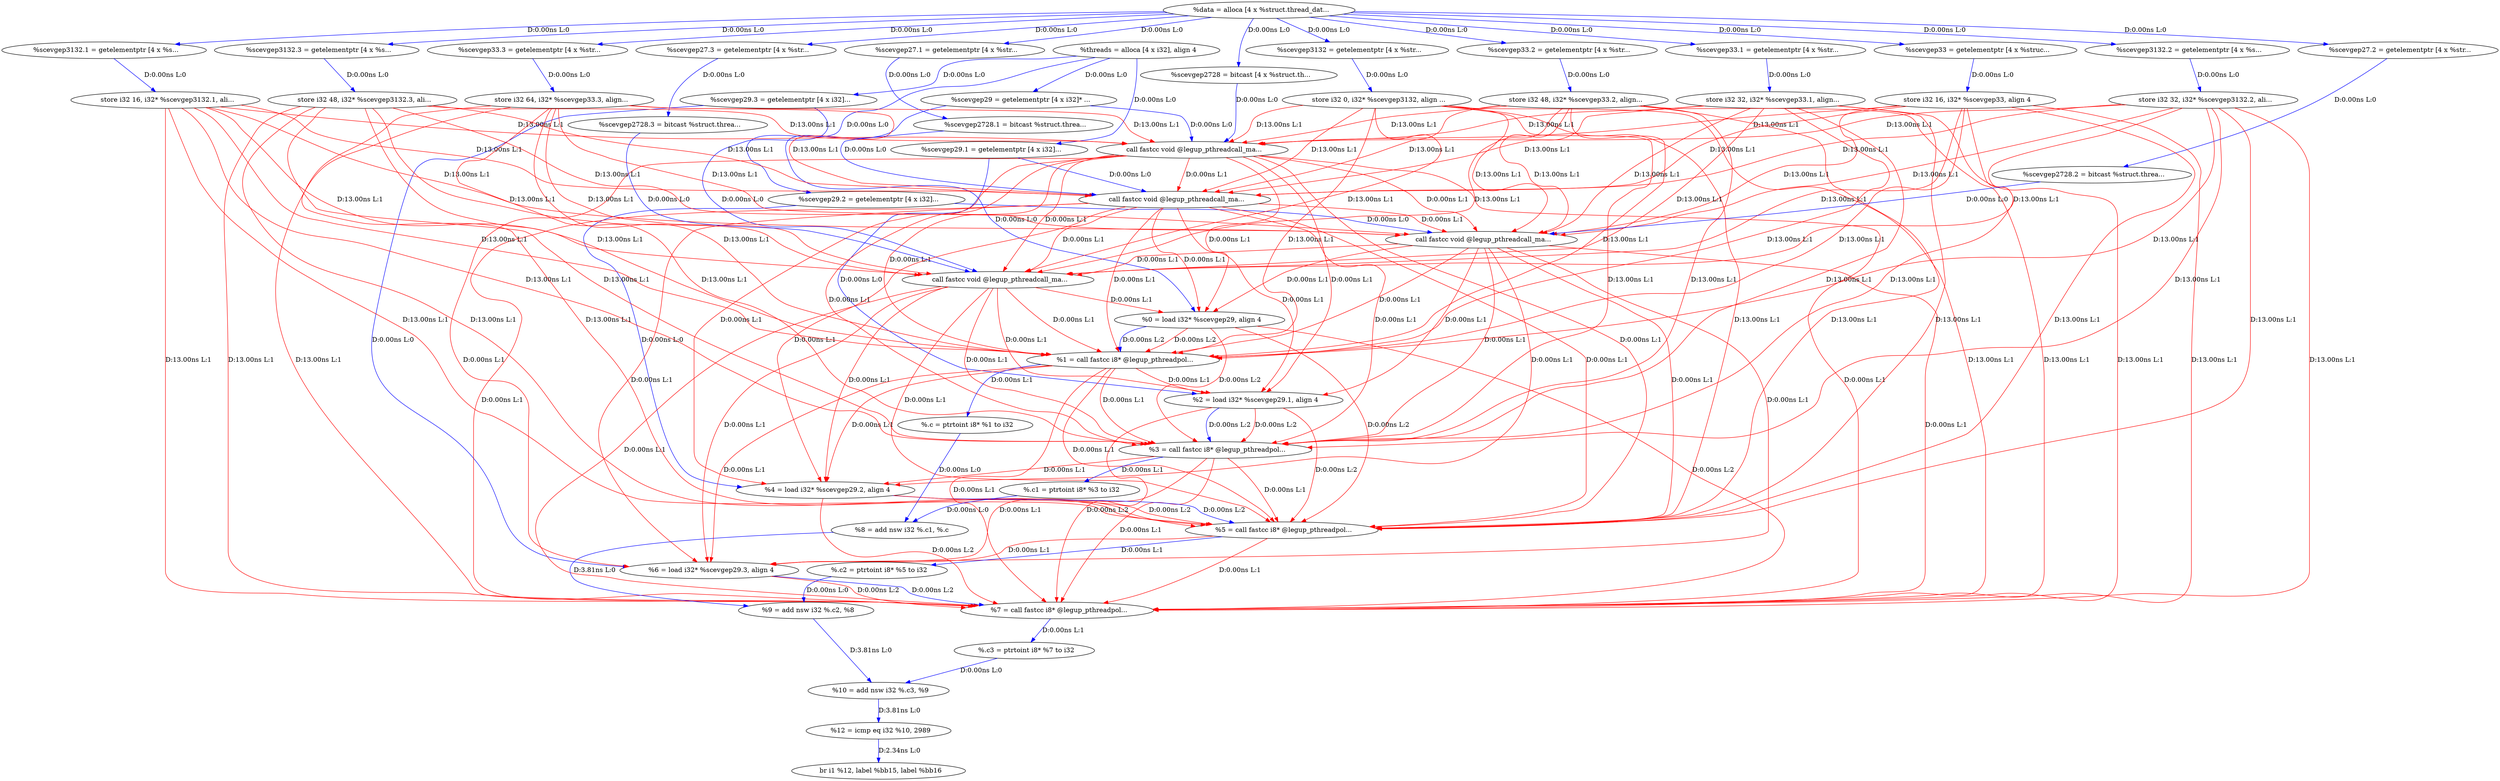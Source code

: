 digraph {
Node0xb1ba390[label="  %scevgep29.3 = getelementptr [4 x i32]..."];
Node0xb19b000[label="  %threads = alloca [4 x i32], align 4"];
Node0xb19b000 -> Node0xb1ba390[label="D:0.00ns L:0",color=blue];
Node0xb1ba110[label="  %scevgep29.2 = getelementptr [4 x i32]..."];
Node0xb19b000 -> Node0xb1ba110[label="D:0.00ns L:0",color=blue];
Node0xb1b9e90[label="  %scevgep29.1 = getelementptr [4 x i32]..."];
Node0xb19b000 -> Node0xb1b9e90[label="D:0.00ns L:0",color=blue];
Node0xb19abb0[label="  %scevgep29 = getelementptr [4 x i32]* ..."];
Node0xb19b000 -> Node0xb19abb0[label="D:0.00ns L:0",color=blue];
Node0xb1ba250[label="  %scevgep27.3 = getelementptr [4 x %str..."];
Node0xb19b0a0[label="  %data = alloca [4 x %struct.thread_dat..."];
Node0xb19b0a0 -> Node0xb1ba250[label="D:0.00ns L:0",color=blue];
Node0xb1b9fd0[label="  %scevgep27.2 = getelementptr [4 x %str..."];
Node0xb19b0a0 -> Node0xb1b9fd0[label="D:0.00ns L:0",color=blue];
Node0xb19acf0[label="  %scevgep27.1 = getelementptr [4 x %str..."];
Node0xb19b0a0 -> Node0xb19acf0[label="D:0.00ns L:0",color=blue];
Node0xb19ab10[label="  %scevgep2728 = bitcast [4 x %struct.th..."];
Node0xb19b0a0 -> Node0xb19ab10[label="D:0.00ns L:0",color=blue];
Node0xb19a9d0[label="  %scevgep33.3 = getelementptr [4 x %str..."];
Node0xb19b0a0 -> Node0xb19a9d0[label="D:0.00ns L:0",color=blue];
Node0xb19a890[label="  %scevgep3132.3 = getelementptr [4 x %s..."];
Node0xb19b0a0 -> Node0xb19a890[label="D:0.00ns L:0",color=blue];
Node0xb19a750[label="  %scevgep33.2 = getelementptr [4 x %str..."];
Node0xb19b0a0 -> Node0xb19a750[label="D:0.00ns L:0",color=blue];
Node0xb19a610[label="  %scevgep3132.2 = getelementptr [4 x %s..."];
Node0xb19b0a0 -> Node0xb19a610[label="D:0.00ns L:0",color=blue];
Node0xb19a4d0[label="  %scevgep33.1 = getelementptr [4 x %str..."];
Node0xb19b0a0 -> Node0xb19a4d0[label="D:0.00ns L:0",color=blue];
Node0xb19a390[label="  %scevgep3132.1 = getelementptr [4 x %s..."];
Node0xb19b0a0 -> Node0xb19a390[label="D:0.00ns L:0",color=blue];
Node0xb19a250[label="  %scevgep33 = getelementptr [4 x %struc..."];
Node0xb19b0a0 -> Node0xb19a250[label="D:0.00ns L:0",color=blue];
Node0xb1b9a90[label="  %scevgep3132 = getelementptr [4 x %str..."];
Node0xb19b0a0 -> Node0xb1b9a90[label="D:0.00ns L:0",color=blue];
Node0xb1b9b88[label="  store i32 0, i32* %scevgep3132, align ..."];
Node0xb1b9a90 -> Node0xb1b9b88[label="D:0.00ns L:0",color=blue];
Node0xb19ac50[label="  call fastcc void @legup_pthreadcall_ma..."];
Node0xb1b9b88 -> Node0xb19ac50[label="D:13.00ns L:1",color=red];
Node0xb1b9f30[label="  call fastcc void @legup_pthreadcall_ma..."];
Node0xb1b9b88 -> Node0xb1b9f30[label="D:13.00ns L:1",color=red];
Node0xb1ba1b0[label="  call fastcc void @legup_pthreadcall_ma..."];
Node0xb1b9b88 -> Node0xb1ba1b0[label="D:13.00ns L:1",color=red];
Node0xb1ba430[label="  call fastcc void @legup_pthreadcall_ma..."];
Node0xb1b9b88 -> Node0xb1ba430[label="D:13.00ns L:1",color=red];
Node0xb1ba570[label="  %1 = call fastcc i8* @legup_pthreadpol..."];
Node0xb1b9b88 -> Node0xb1ba570[label="D:13.00ns L:1",color=red];
Node0xb1ba750[label="  %3 = call fastcc i8* @legup_pthreadpol..."];
Node0xb1b9b88 -> Node0xb1ba750[label="D:13.00ns L:1",color=red];
Node0xb1ba930[label="  %5 = call fastcc i8* @legup_pthreadpol..."];
Node0xb1b9b88 -> Node0xb1ba930[label="D:13.00ns L:1",color=red];
Node0xb1bab10[label="  %7 = call fastcc i8* @legup_pthreadpol..."];
Node0xb1b9b88 -> Node0xb1bab10[label="D:13.00ns L:1",color=red];
Node0xb19a2f0[label="  store i32 16, i32* %scevgep33, align 4"];
Node0xb19a250 -> Node0xb19a2f0[label="D:0.00ns L:0",color=blue];
Node0xb19a2f0 -> Node0xb19ac50[label="D:13.00ns L:1",color=red];
Node0xb19a2f0 -> Node0xb1b9f30[label="D:13.00ns L:1",color=red];
Node0xb19a2f0 -> Node0xb1ba1b0[label="D:13.00ns L:1",color=red];
Node0xb19a2f0 -> Node0xb1ba430[label="D:13.00ns L:1",color=red];
Node0xb19a2f0 -> Node0xb1ba570[label="D:13.00ns L:1",color=red];
Node0xb19a2f0 -> Node0xb1ba750[label="D:13.00ns L:1",color=red];
Node0xb19a2f0 -> Node0xb1ba930[label="D:13.00ns L:1",color=red];
Node0xb19a2f0 -> Node0xb1bab10[label="D:13.00ns L:1",color=red];
Node0xb19a430[label="  store i32 16, i32* %scevgep3132.1, ali..."];
Node0xb19a390 -> Node0xb19a430[label="D:0.00ns L:0",color=blue];
Node0xb19a430 -> Node0xb19ac50[label="D:13.00ns L:1",color=red];
Node0xb19a430 -> Node0xb1b9f30[label="D:13.00ns L:1",color=red];
Node0xb19a430 -> Node0xb1ba1b0[label="D:13.00ns L:1",color=red];
Node0xb19a430 -> Node0xb1ba430[label="D:13.00ns L:1",color=red];
Node0xb19a430 -> Node0xb1ba570[label="D:13.00ns L:1",color=red];
Node0xb19a430 -> Node0xb1ba750[label="D:13.00ns L:1",color=red];
Node0xb19a430 -> Node0xb1ba930[label="D:13.00ns L:1",color=red];
Node0xb19a430 -> Node0xb1bab10[label="D:13.00ns L:1",color=red];
Node0xb19a570[label="  store i32 32, i32* %scevgep33.1, align..."];
Node0xb19a4d0 -> Node0xb19a570[label="D:0.00ns L:0",color=blue];
Node0xb19a570 -> Node0xb19ac50[label="D:13.00ns L:1",color=red];
Node0xb19a570 -> Node0xb1b9f30[label="D:13.00ns L:1",color=red];
Node0xb19a570 -> Node0xb1ba1b0[label="D:13.00ns L:1",color=red];
Node0xb19a570 -> Node0xb1ba430[label="D:13.00ns L:1",color=red];
Node0xb19a570 -> Node0xb1ba570[label="D:13.00ns L:1",color=red];
Node0xb19a570 -> Node0xb1ba750[label="D:13.00ns L:1",color=red];
Node0xb19a570 -> Node0xb1ba930[label="D:13.00ns L:1",color=red];
Node0xb19a570 -> Node0xb1bab10[label="D:13.00ns L:1",color=red];
Node0xb19a6b0[label="  store i32 32, i32* %scevgep3132.2, ali..."];
Node0xb19a610 -> Node0xb19a6b0[label="D:0.00ns L:0",color=blue];
Node0xb19a6b0 -> Node0xb19ac50[label="D:13.00ns L:1",color=red];
Node0xb19a6b0 -> Node0xb1b9f30[label="D:13.00ns L:1",color=red];
Node0xb19a6b0 -> Node0xb1ba1b0[label="D:13.00ns L:1",color=red];
Node0xb19a6b0 -> Node0xb1ba430[label="D:13.00ns L:1",color=red];
Node0xb19a6b0 -> Node0xb1ba570[label="D:13.00ns L:1",color=red];
Node0xb19a6b0 -> Node0xb1ba750[label="D:13.00ns L:1",color=red];
Node0xb19a6b0 -> Node0xb1ba930[label="D:13.00ns L:1",color=red];
Node0xb19a6b0 -> Node0xb1bab10[label="D:13.00ns L:1",color=red];
Node0xb19a7f0[label="  store i32 48, i32* %scevgep33.2, align..."];
Node0xb19a750 -> Node0xb19a7f0[label="D:0.00ns L:0",color=blue];
Node0xb19a7f0 -> Node0xb19ac50[label="D:13.00ns L:1",color=red];
Node0xb19a7f0 -> Node0xb1b9f30[label="D:13.00ns L:1",color=red];
Node0xb19a7f0 -> Node0xb1ba1b0[label="D:13.00ns L:1",color=red];
Node0xb19a7f0 -> Node0xb1ba430[label="D:13.00ns L:1",color=red];
Node0xb19a7f0 -> Node0xb1ba570[label="D:13.00ns L:1",color=red];
Node0xb19a7f0 -> Node0xb1ba750[label="D:13.00ns L:1",color=red];
Node0xb19a7f0 -> Node0xb1ba930[label="D:13.00ns L:1",color=red];
Node0xb19a7f0 -> Node0xb1bab10[label="D:13.00ns L:1",color=red];
Node0xb19a930[label="  store i32 48, i32* %scevgep3132.3, ali..."];
Node0xb19a890 -> Node0xb19a930[label="D:0.00ns L:0",color=blue];
Node0xb19a930 -> Node0xb19ac50[label="D:13.00ns L:1",color=red];
Node0xb19a930 -> Node0xb1b9f30[label="D:13.00ns L:1",color=red];
Node0xb19a930 -> Node0xb1ba1b0[label="D:13.00ns L:1",color=red];
Node0xb19a930 -> Node0xb1ba430[label="D:13.00ns L:1",color=red];
Node0xb19a930 -> Node0xb1ba570[label="D:13.00ns L:1",color=red];
Node0xb19a930 -> Node0xb1ba750[label="D:13.00ns L:1",color=red];
Node0xb19a930 -> Node0xb1ba930[label="D:13.00ns L:1",color=red];
Node0xb19a930 -> Node0xb1bab10[label="D:13.00ns L:1",color=red];
Node0xb19aa70[label="  store i32 64, i32* %scevgep33.3, align..."];
Node0xb19a9d0 -> Node0xb19aa70[label="D:0.00ns L:0",color=blue];
Node0xb19aa70 -> Node0xb19ac50[label="D:13.00ns L:1",color=red];
Node0xb19aa70 -> Node0xb1b9f30[label="D:13.00ns L:1",color=red];
Node0xb19aa70 -> Node0xb1ba1b0[label="D:13.00ns L:1",color=red];
Node0xb19aa70 -> Node0xb1ba430[label="D:13.00ns L:1",color=red];
Node0xb19aa70 -> Node0xb1ba570[label="D:13.00ns L:1",color=red];
Node0xb19aa70 -> Node0xb1ba750[label="D:13.00ns L:1",color=red];
Node0xb19aa70 -> Node0xb1ba930[label="D:13.00ns L:1",color=red];
Node0xb19aa70 -> Node0xb1bab10[label="D:13.00ns L:1",color=red];
Node0xb19ab10 -> Node0xb19ac50[label="D:0.00ns L:0",color=blue];
Node0xb1ba4d0[label="  %0 = load i32* %scevgep29, align 4"];
Node0xb19abb0 -> Node0xb1ba4d0[label="D:0.00ns L:0",color=blue];
Node0xb19abb0 -> Node0xb19ac50[label="D:0.00ns L:0",color=blue];
Node0xb19ac50 -> Node0xb1b9f30[label="D:0.00ns L:1",color=red];
Node0xb19ac50 -> Node0xb1ba1b0[label="D:0.00ns L:1",color=red];
Node0xb19ac50 -> Node0xb1ba430[label="D:0.00ns L:1",color=red];
Node0xb19ac50 -> Node0xb1ba4d0[label="D:0.00ns L:1",color=red];
Node0xb19ac50 -> Node0xb1ba570[label="D:0.00ns L:1",color=red];
Node0xb1ba6b0[label="  %2 = load i32* %scevgep29.1, align 4"];
Node0xb19ac50 -> Node0xb1ba6b0[label="D:0.00ns L:1",color=red];
Node0xb19ac50 -> Node0xb1ba750[label="D:0.00ns L:1",color=red];
Node0xb1ba890[label="  %4 = load i32* %scevgep29.2, align 4"];
Node0xb19ac50 -> Node0xb1ba890[label="D:0.00ns L:1",color=red];
Node0xb19ac50 -> Node0xb1ba930[label="D:0.00ns L:1",color=red];
Node0xb1baa70[label="  %6 = load i32* %scevgep29.3, align 4"];
Node0xb19ac50 -> Node0xb1baa70[label="D:0.00ns L:1",color=red];
Node0xb19ac50 -> Node0xb1bab10[label="D:0.00ns L:1",color=red];
Node0xb1b9df0[label="  %scevgep2728.1 = bitcast %struct.threa..."];
Node0xb19acf0 -> Node0xb1b9df0[label="D:0.00ns L:0",color=blue];
Node0xb1b9df0 -> Node0xb1b9f30[label="D:0.00ns L:0",color=blue];
Node0xb1b9e90 -> Node0xb1ba6b0[label="D:0.00ns L:0",color=blue];
Node0xb1b9e90 -> Node0xb1b9f30[label="D:0.00ns L:0",color=blue];
Node0xb1b9f30 -> Node0xb1ba1b0[label="D:0.00ns L:1",color=red];
Node0xb1b9f30 -> Node0xb1ba430[label="D:0.00ns L:1",color=red];
Node0xb1b9f30 -> Node0xb1ba4d0[label="D:0.00ns L:1",color=red];
Node0xb1b9f30 -> Node0xb1ba570[label="D:0.00ns L:1",color=red];
Node0xb1b9f30 -> Node0xb1ba6b0[label="D:0.00ns L:1",color=red];
Node0xb1b9f30 -> Node0xb1ba750[label="D:0.00ns L:1",color=red];
Node0xb1b9f30 -> Node0xb1ba890[label="D:0.00ns L:1",color=red];
Node0xb1b9f30 -> Node0xb1ba930[label="D:0.00ns L:1",color=red];
Node0xb1b9f30 -> Node0xb1baa70[label="D:0.00ns L:1",color=red];
Node0xb1b9f30 -> Node0xb1bab10[label="D:0.00ns L:1",color=red];
Node0xb1ba070[label="  %scevgep2728.2 = bitcast %struct.threa..."];
Node0xb1b9fd0 -> Node0xb1ba070[label="D:0.00ns L:0",color=blue];
Node0xb1ba070 -> Node0xb1ba1b0[label="D:0.00ns L:0",color=blue];
Node0xb1ba110 -> Node0xb1ba890[label="D:0.00ns L:0",color=blue];
Node0xb1ba110 -> Node0xb1ba1b0[label="D:0.00ns L:0",color=blue];
Node0xb1ba1b0 -> Node0xb1ba430[label="D:0.00ns L:1",color=red];
Node0xb1ba1b0 -> Node0xb1ba4d0[label="D:0.00ns L:1",color=red];
Node0xb1ba1b0 -> Node0xb1ba570[label="D:0.00ns L:1",color=red];
Node0xb1ba1b0 -> Node0xb1ba6b0[label="D:0.00ns L:1",color=red];
Node0xb1ba1b0 -> Node0xb1ba750[label="D:0.00ns L:1",color=red];
Node0xb1ba1b0 -> Node0xb1ba890[label="D:0.00ns L:1",color=red];
Node0xb1ba1b0 -> Node0xb1ba930[label="D:0.00ns L:1",color=red];
Node0xb1ba1b0 -> Node0xb1baa70[label="D:0.00ns L:1",color=red];
Node0xb1ba1b0 -> Node0xb1bab10[label="D:0.00ns L:1",color=red];
Node0xb1ba2f0[label="  %scevgep2728.3 = bitcast %struct.threa..."];
Node0xb1ba250 -> Node0xb1ba2f0[label="D:0.00ns L:0",color=blue];
Node0xb1ba2f0 -> Node0xb1ba430[label="D:0.00ns L:0",color=blue];
Node0xb1ba390 -> Node0xb1baa70[label="D:0.00ns L:0",color=blue];
Node0xb1ba390 -> Node0xb1ba430[label="D:0.00ns L:0",color=blue];
Node0xb1ba430 -> Node0xb1ba4d0[label="D:0.00ns L:1",color=red];
Node0xb1ba430 -> Node0xb1ba570[label="D:0.00ns L:1",color=red];
Node0xb1ba430 -> Node0xb1ba6b0[label="D:0.00ns L:1",color=red];
Node0xb1ba430 -> Node0xb1ba750[label="D:0.00ns L:1",color=red];
Node0xb1ba430 -> Node0xb1ba890[label="D:0.00ns L:1",color=red];
Node0xb1ba430 -> Node0xb1ba930[label="D:0.00ns L:1",color=red];
Node0xb1ba430 -> Node0xb1baa70[label="D:0.00ns L:1",color=red];
Node0xb1ba430 -> Node0xb1bab10[label="D:0.00ns L:1",color=red];
Node0xb1ba4d0 -> Node0xb1ba570[label="D:0.00ns L:2",color=blue];
Node0xb1ba4d0 -> Node0xb1ba570[label="D:0.00ns L:2",color=red];
Node0xb1ba4d0 -> Node0xb1ba750[label="D:0.00ns L:2",color=red];
Node0xb1ba4d0 -> Node0xb1ba930[label="D:0.00ns L:2",color=red];
Node0xb1ba4d0 -> Node0xb1bab10[label="D:0.00ns L:2",color=red];
Node0xb1ba610[label="  %.c = ptrtoint i8* %1 to i32"];
Node0xb1ba570 -> Node0xb1ba610[label="D:0.00ns L:1",color=blue];
Node0xb1ba570 -> Node0xb1ba6b0[label="D:0.00ns L:1",color=red];
Node0xb1ba570 -> Node0xb1ba750[label="D:0.00ns L:1",color=red];
Node0xb1ba570 -> Node0xb1ba890[label="D:0.00ns L:1",color=red];
Node0xb1ba570 -> Node0xb1ba930[label="D:0.00ns L:1",color=red];
Node0xb1ba570 -> Node0xb1baa70[label="D:0.00ns L:1",color=red];
Node0xb1ba570 -> Node0xb1bab10[label="D:0.00ns L:1",color=red];
Node0xb1bac50[label="  %8 = add nsw i32 %.c1, %.c"];
Node0xb1ba610 -> Node0xb1bac50[label="D:0.00ns L:0",color=blue];
Node0xb1ba6b0 -> Node0xb1ba750[label="D:0.00ns L:2",color=blue];
Node0xb1ba6b0 -> Node0xb1ba750[label="D:0.00ns L:2",color=red];
Node0xb1ba6b0 -> Node0xb1ba930[label="D:0.00ns L:2",color=red];
Node0xb1ba6b0 -> Node0xb1bab10[label="D:0.00ns L:2",color=red];
Node0xb1ba7f0[label="  %.c1 = ptrtoint i8* %3 to i32"];
Node0xb1ba750 -> Node0xb1ba7f0[label="D:0.00ns L:1",color=blue];
Node0xb1ba750 -> Node0xb1ba890[label="D:0.00ns L:1",color=red];
Node0xb1ba750 -> Node0xb1ba930[label="D:0.00ns L:1",color=red];
Node0xb1ba750 -> Node0xb1baa70[label="D:0.00ns L:1",color=red];
Node0xb1ba750 -> Node0xb1bab10[label="D:0.00ns L:1",color=red];
Node0xb1ba7f0 -> Node0xb1bac50[label="D:0.00ns L:0",color=blue];
Node0xb1ba890 -> Node0xb1ba930[label="D:0.00ns L:2",color=blue];
Node0xb1ba890 -> Node0xb1ba930[label="D:0.00ns L:2",color=red];
Node0xb1ba890 -> Node0xb1bab10[label="D:0.00ns L:2",color=red];
Node0xb1ba9d0[label="  %.c2 = ptrtoint i8* %5 to i32"];
Node0xb1ba930 -> Node0xb1ba9d0[label="D:0.00ns L:1",color=blue];
Node0xb1ba930 -> Node0xb1baa70[label="D:0.00ns L:1",color=red];
Node0xb1ba930 -> Node0xb1bab10[label="D:0.00ns L:1",color=red];
Node0xb1bacf0[label="  %9 = add nsw i32 %.c2, %8"];
Node0xb1ba9d0 -> Node0xb1bacf0[label="D:0.00ns L:0",color=blue];
Node0xb1baa70 -> Node0xb1bab10[label="D:0.00ns L:2",color=blue];
Node0xb1baa70 -> Node0xb1bab10[label="D:0.00ns L:2",color=red];
Node0xb1babb0[label="  %.c3 = ptrtoint i8* %7 to i32"];
Node0xb1bab10 -> Node0xb1babb0[label="D:0.00ns L:1",color=blue];
Node0xb1bad90[label="  %10 = add nsw i32 %.c3, %9"];
Node0xb1babb0 -> Node0xb1bad90[label="D:0.00ns L:0",color=blue];
Node0xb1bac50 -> Node0xb1bacf0[label="D:3.81ns L:0",color=blue];
Node0xb1bacf0 -> Node0xb1bad90[label="D:3.81ns L:0",color=blue];
Node0xb1b9928[label="  %12 = icmp eq i32 %10, 2989"];
Node0xb1bad90 -> Node0xb1b9928[label="D:3.81ns L:0",color=blue];
Node0xb1bae30[label="  br i1 %12, label %bb15, label %bb16"];
Node0xb1b9928 -> Node0xb1bae30[label="D:2.34ns L:0",color=blue];
}
